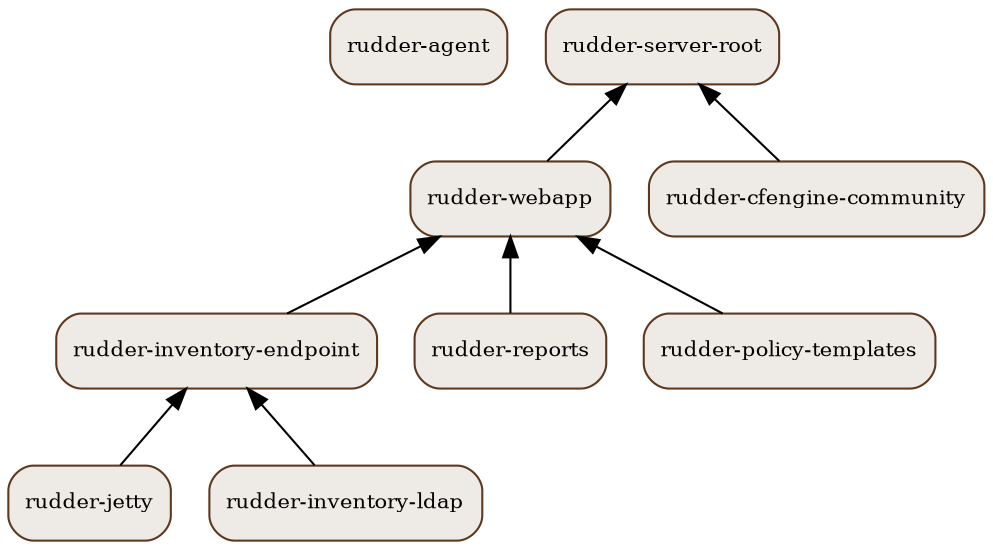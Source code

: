 digraph packages{

rankdir=BT;

node [
    shape=Mrecord, 
    style=filled, 
    color="#5d381d", 
    fillcolor="#eeebe7",
    fontsize=10
]

"rudder-agent"
"rudder-jetty"
"rudder-inventory-ldap"
"rudder-inventory-endpoint"
"rudder-reports"
"rudder-policy-templates"
"rudder-webapp"
"rudder-cfengine-community"
"rudder-server-root"

{rank=same;
  "rudder-agent"
  "rudder-server-root"
}
{rank=same;
  "rudder-inventory-ldap"
  "rudder-jetty"
}

"rudder-jetty" -> "rudder-inventory-endpoint"

"rudder-inventory-ldap" -> "rudder-inventory-endpoint"

{rank=same;
  "rudder-inventory-endpoint"
  "rudder-reports"
  "rudder-policy-templates"
}

"rudder-inventory-endpoint" -> "rudder-webapp"

"rudder-policy-templates" -> "rudder-webapp" 

"rudder-reports"-> "rudder-webapp"

"rudder-webapp" -> "rudder-server-root"

"rudder-cfengine-community" ->"rudder-server-root"

}




